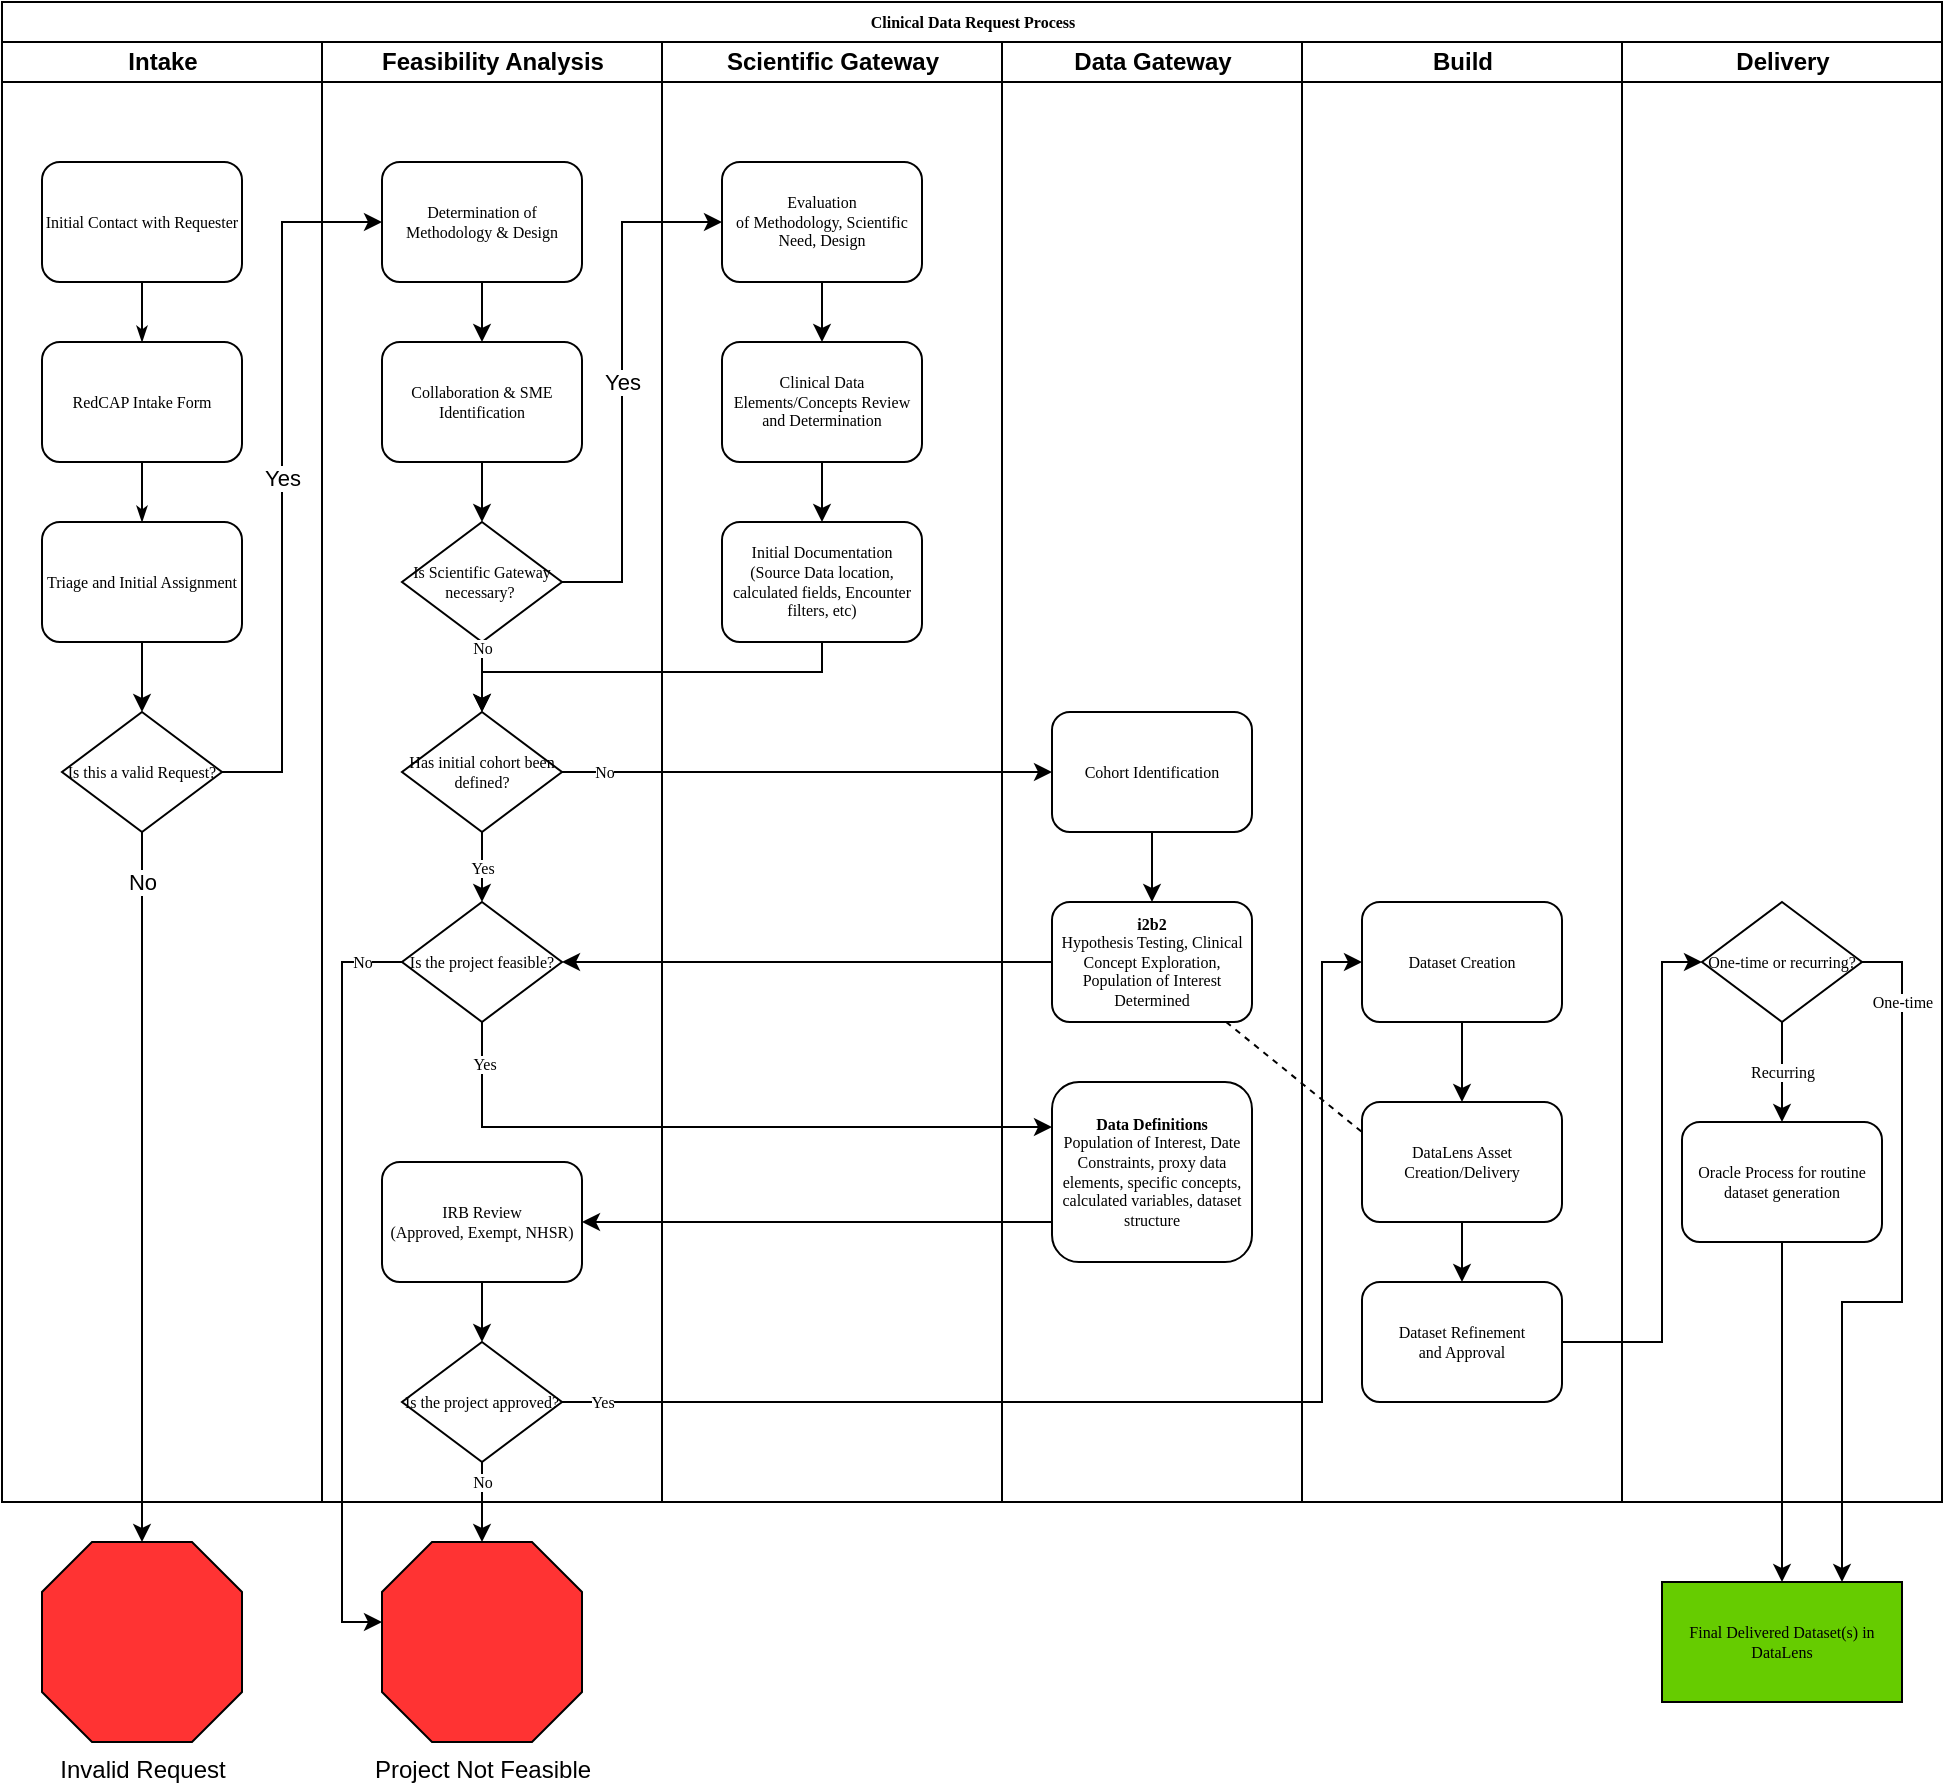 <mxfile version="20.2.2" type="github">
  <diagram name="Page-1" id="74e2e168-ea6b-b213-b513-2b3c1d86103e">
    <mxGraphModel dx="1178" dy="835" grid="1" gridSize="10" guides="1" tooltips="1" connect="1" arrows="1" fold="1" page="1" pageScale="1" pageWidth="1100" pageHeight="850" background="none" math="0" shadow="0">
      <root>
        <mxCell id="0" />
        <mxCell id="1" parent="0" />
        <mxCell id="77e6c97f196da883-1" value="Clinical Data Request Process" style="swimlane;html=1;childLayout=stackLayout;startSize=20;rounded=0;shadow=0;labelBackgroundColor=none;strokeWidth=1;fontFamily=Verdana;fontSize=8;align=center;" parent="1" vertex="1">
          <mxGeometry x="70" y="40" width="970" height="750" as="geometry" />
        </mxCell>
        <mxCell id="77e6c97f196da883-2" value="Intake" style="swimlane;html=1;startSize=20;" parent="77e6c97f196da883-1" vertex="1">
          <mxGeometry y="20" width="160" height="730" as="geometry" />
        </mxCell>
        <mxCell id="77e6c97f196da883-8" value="Initial Contact with Requester" style="rounded=1;whiteSpace=wrap;html=1;shadow=0;labelBackgroundColor=none;strokeWidth=1;fontFamily=Verdana;fontSize=8;align=center;" parent="77e6c97f196da883-2" vertex="1">
          <mxGeometry x="20" y="60" width="100" height="60" as="geometry" />
        </mxCell>
        <mxCell id="77e6c97f196da883-9" value="RedCAP Intake Form" style="rounded=1;whiteSpace=wrap;html=1;shadow=0;labelBackgroundColor=none;strokeWidth=1;fontFamily=Verdana;fontSize=8;align=center;" parent="77e6c97f196da883-2" vertex="1">
          <mxGeometry x="20" y="150" width="100" height="60" as="geometry" />
        </mxCell>
        <mxCell id="77e6c97f196da883-26" style="edgeStyle=orthogonalEdgeStyle;rounded=1;html=1;labelBackgroundColor=none;startArrow=none;startFill=0;startSize=5;endArrow=classicThin;endFill=1;endSize=5;jettySize=auto;orthogonalLoop=1;strokeWidth=1;fontFamily=Verdana;fontSize=8;exitX=0.5;exitY=1;exitDx=0;exitDy=0;entryX=0.5;entryY=0;entryDx=0;entryDy=0;" parent="77e6c97f196da883-2" source="77e6c97f196da883-8" target="77e6c97f196da883-9" edge="1">
          <mxGeometry relative="1" as="geometry">
            <mxPoint x="190" y="95" as="targetPoint" />
          </mxGeometry>
        </mxCell>
        <mxCell id="ICng1ieGqrjUcXiE3lIN-3" style="edgeStyle=orthogonalEdgeStyle;rounded=0;orthogonalLoop=1;jettySize=auto;html=1;exitX=0.5;exitY=1;exitDx=0;exitDy=0;entryX=0.5;entryY=0;entryDx=0;entryDy=0;" parent="77e6c97f196da883-2" source="77e6c97f196da883-12" target="77e6c97f196da883-13" edge="1">
          <mxGeometry relative="1" as="geometry" />
        </mxCell>
        <mxCell id="77e6c97f196da883-12" value="Triage and Initial Assignment" style="rounded=1;whiteSpace=wrap;html=1;shadow=0;labelBackgroundColor=none;strokeWidth=1;fontFamily=Verdana;fontSize=8;align=center;" parent="77e6c97f196da883-2" vertex="1">
          <mxGeometry x="20" y="240" width="100" height="60" as="geometry" />
        </mxCell>
        <mxCell id="77e6c97f196da883-28" style="edgeStyle=orthogonalEdgeStyle;rounded=1;html=1;labelBackgroundColor=none;startArrow=none;startFill=0;startSize=5;endArrow=classicThin;endFill=1;endSize=5;jettySize=auto;orthogonalLoop=1;strokeWidth=1;fontFamily=Verdana;fontSize=8" parent="77e6c97f196da883-2" source="77e6c97f196da883-9" target="77e6c97f196da883-12" edge="1">
          <mxGeometry relative="1" as="geometry" />
        </mxCell>
        <mxCell id="77e6c97f196da883-13" value="Is this a valid Request?" style="rhombus;whiteSpace=wrap;html=1;rounded=0;shadow=0;labelBackgroundColor=none;strokeWidth=1;fontFamily=Verdana;fontSize=8;align=center;" parent="77e6c97f196da883-2" vertex="1">
          <mxGeometry x="30" y="335" width="80" height="60" as="geometry" />
        </mxCell>
        <mxCell id="77e6c97f196da883-3" value="Feasibility Analysis" style="swimlane;html=1;startSize=20;" parent="77e6c97f196da883-1" vertex="1">
          <mxGeometry x="160" y="20" width="170" height="730" as="geometry" />
        </mxCell>
        <mxCell id="ICng1ieGqrjUcXiE3lIN-17" value="" style="edgeStyle=orthogonalEdgeStyle;rounded=0;orthogonalLoop=1;jettySize=auto;html=1;" parent="77e6c97f196da883-3" source="77e6c97f196da883-15" target="ICng1ieGqrjUcXiE3lIN-16" edge="1">
          <mxGeometry relative="1" as="geometry" />
        </mxCell>
        <mxCell id="77e6c97f196da883-15" value="Determination of Methodology &amp;amp; Design" style="rounded=1;whiteSpace=wrap;html=1;shadow=0;labelBackgroundColor=none;strokeWidth=1;fontFamily=Verdana;fontSize=8;align=center;" parent="77e6c97f196da883-3" vertex="1">
          <mxGeometry x="30" y="60" width="100" height="60" as="geometry" />
        </mxCell>
        <mxCell id="ICng1ieGqrjUcXiE3lIN-19" value="" style="edgeStyle=orthogonalEdgeStyle;rounded=0;orthogonalLoop=1;jettySize=auto;html=1;entryX=0.5;entryY=0;entryDx=0;entryDy=0;" parent="77e6c97f196da883-3" source="ICng1ieGqrjUcXiE3lIN-16" target="ICng1ieGqrjUcXiE3lIN-28" edge="1">
          <mxGeometry relative="1" as="geometry">
            <mxPoint x="80" y="240" as="targetPoint" />
          </mxGeometry>
        </mxCell>
        <mxCell id="ICng1ieGqrjUcXiE3lIN-16" value="Collaboration &amp;amp; SME Identification" style="rounded=1;whiteSpace=wrap;html=1;shadow=0;labelBackgroundColor=none;strokeWidth=1;fontFamily=Verdana;fontSize=8;align=center;" parent="77e6c97f196da883-3" vertex="1">
          <mxGeometry x="30" y="150" width="100" height="60" as="geometry" />
        </mxCell>
        <mxCell id="ICng1ieGqrjUcXiE3lIN-28" value="Is Scientific Gateway necessary?&amp;nbsp;" style="rhombus;whiteSpace=wrap;html=1;rounded=0;shadow=0;labelBackgroundColor=none;strokeWidth=1;fontFamily=Verdana;fontSize=8;align=center;" parent="77e6c97f196da883-3" vertex="1">
          <mxGeometry x="40" y="240" width="80" height="60" as="geometry" />
        </mxCell>
        <mxCell id="ICng1ieGqrjUcXiE3lIN-37" value="" style="endArrow=classic;html=1;rounded=0;fontFamily=Verdana;fontSize=8;exitX=0.5;exitY=1;exitDx=0;exitDy=0;entryX=0.5;entryY=0;entryDx=0;entryDy=0;" parent="77e6c97f196da883-3" source="ICng1ieGqrjUcXiE3lIN-28" target="ICng1ieGqrjUcXiE3lIN-41" edge="1">
          <mxGeometry relative="1" as="geometry">
            <mxPoint x="70" y="420" as="sourcePoint" />
            <mxPoint x="80" y="350" as="targetPoint" />
          </mxGeometry>
        </mxCell>
        <mxCell id="ICng1ieGqrjUcXiE3lIN-38" value="No" style="edgeLabel;resizable=0;html=1;align=center;verticalAlign=middle;fontFamily=Verdana;fontSize=8;" parent="ICng1ieGqrjUcXiE3lIN-37" connectable="0" vertex="1">
          <mxGeometry relative="1" as="geometry">
            <mxPoint y="-15" as="offset" />
          </mxGeometry>
        </mxCell>
        <mxCell id="ICng1ieGqrjUcXiE3lIN-41" value="Has initial cohort been defined?" style="rhombus;whiteSpace=wrap;html=1;rounded=0;shadow=0;labelBackgroundColor=none;strokeWidth=1;fontFamily=Verdana;fontSize=8;align=center;" parent="77e6c97f196da883-3" vertex="1">
          <mxGeometry x="40" y="335" width="80" height="60" as="geometry" />
        </mxCell>
        <mxCell id="ICng1ieGqrjUcXiE3lIN-47" value="Is the project feasible?" style="rhombus;whiteSpace=wrap;html=1;rounded=0;shadow=0;labelBackgroundColor=none;strokeWidth=1;fontFamily=Verdana;fontSize=8;align=center;" parent="77e6c97f196da883-3" vertex="1">
          <mxGeometry x="40" y="430" width="80" height="60" as="geometry" />
        </mxCell>
        <mxCell id="ICng1ieGqrjUcXiE3lIN-49" value="" style="endArrow=classic;html=1;rounded=0;fontFamily=Verdana;fontSize=8;exitX=0.5;exitY=1;exitDx=0;exitDy=0;" parent="77e6c97f196da883-3" source="ICng1ieGqrjUcXiE3lIN-41" target="ICng1ieGqrjUcXiE3lIN-47" edge="1">
          <mxGeometry relative="1" as="geometry">
            <mxPoint x="90" y="440" as="sourcePoint" />
            <mxPoint x="190" y="440" as="targetPoint" />
          </mxGeometry>
        </mxCell>
        <mxCell id="ICng1ieGqrjUcXiE3lIN-50" value="Yes" style="edgeLabel;resizable=0;html=1;align=center;verticalAlign=middle;fontFamily=Verdana;fontSize=8;" parent="ICng1ieGqrjUcXiE3lIN-49" connectable="0" vertex="1">
          <mxGeometry relative="1" as="geometry" />
        </mxCell>
        <mxCell id="ICng1ieGqrjUcXiE3lIN-59" value="Is the project approved?" style="rhombus;whiteSpace=wrap;html=1;rounded=0;shadow=0;labelBackgroundColor=none;strokeWidth=1;fontFamily=Verdana;fontSize=8;align=center;" parent="77e6c97f196da883-3" vertex="1">
          <mxGeometry x="40" y="650" width="80" height="60" as="geometry" />
        </mxCell>
        <mxCell id="ICng1ieGqrjUcXiE3lIN-62" value="" style="edgeStyle=orthogonalEdgeStyle;rounded=0;orthogonalLoop=1;jettySize=auto;html=1;fontFamily=Verdana;fontSize=8;" parent="77e6c97f196da883-3" source="ICng1ieGqrjUcXiE3lIN-60" target="ICng1ieGqrjUcXiE3lIN-59" edge="1">
          <mxGeometry relative="1" as="geometry" />
        </mxCell>
        <mxCell id="ICng1ieGqrjUcXiE3lIN-60" value="IRB Review&lt;br&gt;(Approved, Exempt, NHSR)" style="rounded=1;whiteSpace=wrap;html=1;shadow=0;labelBackgroundColor=none;strokeWidth=1;fontFamily=Verdana;fontSize=8;align=center;" parent="77e6c97f196da883-3" vertex="1">
          <mxGeometry x="30" y="560" width="100" height="60" as="geometry" />
        </mxCell>
        <mxCell id="77e6c97f196da883-4" value="Scientific Gateway" style="swimlane;html=1;startSize=20;" parent="77e6c97f196da883-1" vertex="1">
          <mxGeometry x="330" y="20" width="170" height="730" as="geometry" />
        </mxCell>
        <mxCell id="ICng1ieGqrjUcXiE3lIN-26" value="" style="edgeStyle=orthogonalEdgeStyle;rounded=0;orthogonalLoop=1;jettySize=auto;html=1;" parent="77e6c97f196da883-4" source="ICng1ieGqrjUcXiE3lIN-22" target="ICng1ieGqrjUcXiE3lIN-25" edge="1">
          <mxGeometry relative="1" as="geometry" />
        </mxCell>
        <mxCell id="ICng1ieGqrjUcXiE3lIN-22" value="Clinical Data Elements/Concepts Review and Determination" style="rounded=1;whiteSpace=wrap;html=1;shadow=0;labelBackgroundColor=none;strokeWidth=1;fontFamily=Verdana;fontSize=8;align=center;" parent="77e6c97f196da883-4" vertex="1">
          <mxGeometry x="30" y="150" width="100" height="60" as="geometry" />
        </mxCell>
        <mxCell id="ICng1ieGqrjUcXiE3lIN-25" value="Initial Documentation&lt;br&gt;(Source Data location, calculated fields, Encounter filters, etc)" style="rounded=1;whiteSpace=wrap;html=1;shadow=0;labelBackgroundColor=none;strokeWidth=1;fontFamily=Verdana;fontSize=8;align=center;" parent="77e6c97f196da883-4" vertex="1">
          <mxGeometry x="30" y="240" width="100" height="60" as="geometry" />
        </mxCell>
        <mxCell id="ICng1ieGqrjUcXiE3lIN-33" value="" style="edgeStyle=orthogonalEdgeStyle;rounded=0;orthogonalLoop=1;jettySize=auto;html=1;fontFamily=Verdana;fontSize=8;" parent="77e6c97f196da883-4" source="ICng1ieGqrjUcXiE3lIN-29" target="ICng1ieGqrjUcXiE3lIN-22" edge="1">
          <mxGeometry relative="1" as="geometry" />
        </mxCell>
        <mxCell id="ICng1ieGqrjUcXiE3lIN-29" value="&lt;p style=&quot;margin-top: 0pt; margin-bottom: 0pt; margin-left: 0in; direction: ltr; unicode-bidi: embed; word-break: normal;&quot;&gt;&lt;font style=&quot;font-size: 8px;&quot;&gt;Evaluation&lt;br&gt;of Methodology, Scientific Need, Design&lt;/font&gt;&lt;/p&gt;" style="rounded=1;whiteSpace=wrap;html=1;shadow=0;labelBackgroundColor=none;strokeWidth=1;fontFamily=Verdana;fontSize=8;align=center;" parent="77e6c97f196da883-4" vertex="1">
          <mxGeometry x="30" y="60" width="100" height="60" as="geometry" />
        </mxCell>
        <mxCell id="77e6c97f196da883-5" value="Data Gateway" style="swimlane;html=1;startSize=20;" parent="77e6c97f196da883-1" vertex="1">
          <mxGeometry x="500" y="20" width="150" height="730" as="geometry" />
        </mxCell>
        <mxCell id="ICng1ieGqrjUcXiE3lIN-46" value="" style="edgeStyle=orthogonalEdgeStyle;rounded=0;orthogonalLoop=1;jettySize=auto;html=1;fontFamily=Verdana;fontSize=8;" parent="77e6c97f196da883-5" source="ICng1ieGqrjUcXiE3lIN-39" target="ICng1ieGqrjUcXiE3lIN-45" edge="1">
          <mxGeometry relative="1" as="geometry" />
        </mxCell>
        <mxCell id="ICng1ieGqrjUcXiE3lIN-39" value="Cohort Identification" style="rounded=1;whiteSpace=wrap;html=1;shadow=0;labelBackgroundColor=none;strokeWidth=1;fontFamily=Verdana;fontSize=8;align=center;" parent="77e6c97f196da883-5" vertex="1">
          <mxGeometry x="25" y="335" width="100" height="60" as="geometry" />
        </mxCell>
        <mxCell id="ICng1ieGqrjUcXiE3lIN-45" value="&lt;b&gt;i2b2 &lt;/b&gt;&lt;br&gt;Hypothesis Testing, Clinical Concept Exploration, Population of Interest Determined" style="rounded=1;whiteSpace=wrap;html=1;shadow=0;labelBackgroundColor=none;strokeWidth=1;fontFamily=Verdana;fontSize=8;align=center;" parent="77e6c97f196da883-5" vertex="1">
          <mxGeometry x="25" y="430" width="100" height="60" as="geometry" />
        </mxCell>
        <mxCell id="ICng1ieGqrjUcXiE3lIN-55" value="&lt;b&gt;Data Definitions&lt;/b&gt;&lt;br&gt;Population of Interest, Date Constraints, proxy data elements, specific concepts, calculated variables, dataset structure" style="rounded=1;whiteSpace=wrap;html=1;shadow=0;labelBackgroundColor=none;strokeWidth=1;fontFamily=Verdana;fontSize=8;align=center;" parent="77e6c97f196da883-5" vertex="1">
          <mxGeometry x="25" y="520" width="100" height="90" as="geometry" />
        </mxCell>
        <mxCell id="77e6c97f196da883-6" value="Build" style="swimlane;html=1;startSize=20;" parent="77e6c97f196da883-1" vertex="1">
          <mxGeometry x="650" y="20" width="160" height="730" as="geometry" />
        </mxCell>
        <mxCell id="ICng1ieGqrjUcXiE3lIN-76" value="" style="edgeStyle=orthogonalEdgeStyle;rounded=0;orthogonalLoop=1;jettySize=auto;html=1;fontFamily=Verdana;fontSize=8;" parent="77e6c97f196da883-6" source="ICng1ieGqrjUcXiE3lIN-65" target="ICng1ieGqrjUcXiE3lIN-75" edge="1">
          <mxGeometry relative="1" as="geometry" />
        </mxCell>
        <mxCell id="ICng1ieGqrjUcXiE3lIN-65" value="DataLens Asset Creation/Delivery" style="rounded=1;whiteSpace=wrap;html=1;shadow=0;labelBackgroundColor=none;strokeWidth=1;fontFamily=Verdana;fontSize=8;align=center;" parent="77e6c97f196da883-6" vertex="1">
          <mxGeometry x="30" y="530" width="100" height="60" as="geometry" />
        </mxCell>
        <mxCell id="ICng1ieGqrjUcXiE3lIN-74" value="" style="edgeStyle=orthogonalEdgeStyle;rounded=0;orthogonalLoop=1;jettySize=auto;html=1;fontFamily=Verdana;fontSize=8;" parent="77e6c97f196da883-6" source="ICng1ieGqrjUcXiE3lIN-73" target="ICng1ieGqrjUcXiE3lIN-65" edge="1">
          <mxGeometry relative="1" as="geometry" />
        </mxCell>
        <mxCell id="ICng1ieGqrjUcXiE3lIN-73" value="Dataset Creation" style="rounded=1;whiteSpace=wrap;html=1;shadow=0;labelBackgroundColor=none;strokeWidth=1;fontFamily=Verdana;fontSize=8;align=center;" parent="77e6c97f196da883-6" vertex="1">
          <mxGeometry x="30" y="430" width="100" height="60" as="geometry" />
        </mxCell>
        <mxCell id="ICng1ieGqrjUcXiE3lIN-75" value="Dataset Refinement &lt;br&gt;and Approval" style="rounded=1;whiteSpace=wrap;html=1;shadow=0;labelBackgroundColor=none;strokeWidth=1;fontFamily=Verdana;fontSize=8;align=center;" parent="77e6c97f196da883-6" vertex="1">
          <mxGeometry x="30" y="620" width="100" height="60" as="geometry" />
        </mxCell>
        <mxCell id="77e6c97f196da883-7" value="Delivery" style="swimlane;html=1;startSize=20;" parent="77e6c97f196da883-1" vertex="1">
          <mxGeometry x="810" y="20" width="160" height="730" as="geometry" />
        </mxCell>
        <mxCell id="ICng1ieGqrjUcXiE3lIN-77" value="Oracle Process for routine dataset generation" style="rounded=1;whiteSpace=wrap;html=1;shadow=0;labelBackgroundColor=none;strokeWidth=1;fontFamily=Verdana;fontSize=8;align=center;" parent="77e6c97f196da883-7" vertex="1">
          <mxGeometry x="30" y="540" width="100" height="60" as="geometry" />
        </mxCell>
        <mxCell id="ICng1ieGqrjUcXiE3lIN-79" value="One-time or recurring?" style="rhombus;whiteSpace=wrap;html=1;rounded=0;shadow=0;labelBackgroundColor=none;strokeWidth=1;fontFamily=Verdana;fontSize=8;align=center;" parent="77e6c97f196da883-7" vertex="1">
          <mxGeometry x="40" y="430" width="80" height="60" as="geometry" />
        </mxCell>
        <mxCell id="ICng1ieGqrjUcXiE3lIN-81" value="" style="endArrow=classic;html=1;rounded=0;fontFamily=Verdana;fontSize=8;exitX=0.5;exitY=1;exitDx=0;exitDy=0;entryX=0.5;entryY=0;entryDx=0;entryDy=0;" parent="77e6c97f196da883-7" source="ICng1ieGqrjUcXiE3lIN-79" target="ICng1ieGqrjUcXiE3lIN-77" edge="1">
          <mxGeometry relative="1" as="geometry">
            <mxPoint x="-230" y="490" as="sourcePoint" />
            <mxPoint x="-130" y="490" as="targetPoint" />
          </mxGeometry>
        </mxCell>
        <mxCell id="ICng1ieGqrjUcXiE3lIN-82" value="Recurring" style="edgeLabel;resizable=0;html=1;align=center;verticalAlign=middle;fontFamily=Verdana;fontSize=8;fillColor=#FFFFFF;" parent="ICng1ieGqrjUcXiE3lIN-81" connectable="0" vertex="1">
          <mxGeometry relative="1" as="geometry" />
        </mxCell>
        <mxCell id="ICng1ieGqrjUcXiE3lIN-13" value="" style="endArrow=classic;html=1;rounded=0;exitX=1;exitY=0.5;exitDx=0;exitDy=0;entryX=0;entryY=0.5;entryDx=0;entryDy=0;edgeStyle=orthogonalEdgeStyle;" parent="77e6c97f196da883-1" source="77e6c97f196da883-13" target="77e6c97f196da883-15" edge="1">
          <mxGeometry relative="1" as="geometry">
            <mxPoint x="190" y="380" as="sourcePoint" />
            <mxPoint x="290" y="380" as="targetPoint" />
            <Array as="points">
              <mxPoint x="140" y="385" />
              <mxPoint x="140" y="110" />
            </Array>
          </mxGeometry>
        </mxCell>
        <mxCell id="ICng1ieGqrjUcXiE3lIN-14" value="Yes" style="edgeLabel;resizable=0;html=1;align=center;verticalAlign=middle;" parent="ICng1ieGqrjUcXiE3lIN-13" connectable="0" vertex="1">
          <mxGeometry relative="1" as="geometry" />
        </mxCell>
        <mxCell id="ICng1ieGqrjUcXiE3lIN-31" value="" style="endArrow=classic;html=1;rounded=0;exitX=1;exitY=0.5;exitDx=0;exitDy=0;entryX=0;entryY=0.5;entryDx=0;entryDy=0;edgeStyle=orthogonalEdgeStyle;" parent="77e6c97f196da883-1" source="ICng1ieGqrjUcXiE3lIN-28" target="ICng1ieGqrjUcXiE3lIN-29" edge="1">
          <mxGeometry relative="1" as="geometry">
            <mxPoint x="340" y="300" as="sourcePoint" />
            <mxPoint x="440" y="300" as="targetPoint" />
            <Array as="points">
              <mxPoint x="310" y="290" />
              <mxPoint x="310" y="110" />
            </Array>
          </mxGeometry>
        </mxCell>
        <mxCell id="ICng1ieGqrjUcXiE3lIN-32" value="Yes" style="edgeLabel;resizable=0;html=1;align=center;verticalAlign=middle;" parent="ICng1ieGqrjUcXiE3lIN-31" connectable="0" vertex="1">
          <mxGeometry relative="1" as="geometry" />
        </mxCell>
        <mxCell id="ICng1ieGqrjUcXiE3lIN-40" style="edgeStyle=orthogonalEdgeStyle;rounded=0;orthogonalLoop=1;jettySize=auto;html=1;exitX=0.5;exitY=1;exitDx=0;exitDy=0;entryX=0.5;entryY=0;entryDx=0;entryDy=0;fontFamily=Verdana;fontSize=8;" parent="77e6c97f196da883-1" source="ICng1ieGqrjUcXiE3lIN-25" target="ICng1ieGqrjUcXiE3lIN-41" edge="1">
          <mxGeometry relative="1" as="geometry">
            <Array as="points">
              <mxPoint x="410" y="335" />
              <mxPoint x="240" y="335" />
            </Array>
          </mxGeometry>
        </mxCell>
        <mxCell id="ICng1ieGqrjUcXiE3lIN-43" style="edgeStyle=orthogonalEdgeStyle;rounded=0;orthogonalLoop=1;jettySize=auto;html=1;exitX=1;exitY=0.5;exitDx=0;exitDy=0;fontFamily=Verdana;fontSize=8;entryX=0;entryY=0.5;entryDx=0;entryDy=0;" parent="77e6c97f196da883-1" source="ICng1ieGqrjUcXiE3lIN-41" target="ICng1ieGqrjUcXiE3lIN-39" edge="1">
          <mxGeometry relative="1" as="geometry">
            <Array as="points">
              <mxPoint x="510" y="385" />
              <mxPoint x="510" y="385" />
            </Array>
          </mxGeometry>
        </mxCell>
        <mxCell id="ICng1ieGqrjUcXiE3lIN-44" value="No" style="edgeLabel;html=1;align=center;verticalAlign=middle;resizable=0;points=[];fontSize=8;fontFamily=Verdana;" parent="ICng1ieGqrjUcXiE3lIN-43" vertex="1" connectable="0">
          <mxGeometry x="-0.41" y="-1" relative="1" as="geometry">
            <mxPoint x="-52" y="-1" as="offset" />
          </mxGeometry>
        </mxCell>
        <mxCell id="ICng1ieGqrjUcXiE3lIN-51" style="edgeStyle=orthogonalEdgeStyle;rounded=0;orthogonalLoop=1;jettySize=auto;html=1;exitX=0;exitY=0.5;exitDx=0;exitDy=0;entryX=1;entryY=0.5;entryDx=0;entryDy=0;fontFamily=Verdana;fontSize=8;" parent="77e6c97f196da883-1" source="ICng1ieGqrjUcXiE3lIN-45" target="ICng1ieGqrjUcXiE3lIN-47" edge="1">
          <mxGeometry relative="1" as="geometry" />
        </mxCell>
        <mxCell id="ICng1ieGqrjUcXiE3lIN-57" value="" style="endArrow=classic;html=1;rounded=0;fontFamily=Verdana;fontSize=8;exitX=0.5;exitY=1;exitDx=0;exitDy=0;entryX=0;entryY=0.25;entryDx=0;entryDy=0;edgeStyle=orthogonalEdgeStyle;" parent="77e6c97f196da883-1" source="ICng1ieGqrjUcXiE3lIN-47" target="ICng1ieGqrjUcXiE3lIN-55" edge="1">
          <mxGeometry relative="1" as="geometry">
            <mxPoint x="250" y="460" as="sourcePoint" />
            <mxPoint x="350" y="460" as="targetPoint" />
          </mxGeometry>
        </mxCell>
        <mxCell id="ICng1ieGqrjUcXiE3lIN-58" value="Yes" style="edgeLabel;resizable=0;html=1;align=center;verticalAlign=middle;fontFamily=Verdana;fontSize=8;" parent="ICng1ieGqrjUcXiE3lIN-57" connectable="0" vertex="1">
          <mxGeometry relative="1" as="geometry">
            <mxPoint x="-116" y="-32" as="offset" />
          </mxGeometry>
        </mxCell>
        <mxCell id="ICng1ieGqrjUcXiE3lIN-61" style="edgeStyle=orthogonalEdgeStyle;rounded=0;orthogonalLoop=1;jettySize=auto;html=1;exitX=0;exitY=0.75;exitDx=0;exitDy=0;entryX=1;entryY=0.5;entryDx=0;entryDy=0;fontFamily=Verdana;fontSize=8;" parent="77e6c97f196da883-1" source="ICng1ieGqrjUcXiE3lIN-55" target="ICng1ieGqrjUcXiE3lIN-60" edge="1">
          <mxGeometry relative="1" as="geometry">
            <Array as="points">
              <mxPoint x="525" y="610" />
            </Array>
          </mxGeometry>
        </mxCell>
        <mxCell id="ICng1ieGqrjUcXiE3lIN-69" value="" style="endArrow=classic;html=1;rounded=0;fontFamily=Verdana;fontSize=8;exitX=1;exitY=0.5;exitDx=0;exitDy=0;entryX=0;entryY=0.5;entryDx=0;entryDy=0;edgeStyle=orthogonalEdgeStyle;" parent="77e6c97f196da883-1" source="ICng1ieGqrjUcXiE3lIN-59" target="ICng1ieGqrjUcXiE3lIN-73" edge="1">
          <mxGeometry relative="1" as="geometry">
            <mxPoint x="370" y="690" as="sourcePoint" />
            <mxPoint x="470" y="690" as="targetPoint" />
            <Array as="points">
              <mxPoint x="660" y="700" />
              <mxPoint x="660" y="480" />
            </Array>
          </mxGeometry>
        </mxCell>
        <mxCell id="ICng1ieGqrjUcXiE3lIN-70" value="Yes" style="edgeLabel;resizable=0;html=1;align=center;verticalAlign=middle;fontFamily=Verdana;fontSize=8;" parent="ICng1ieGqrjUcXiE3lIN-69" connectable="0" vertex="1">
          <mxGeometry relative="1" as="geometry">
            <mxPoint x="-290" as="offset" />
          </mxGeometry>
        </mxCell>
        <mxCell id="ICng1ieGqrjUcXiE3lIN-72" value="" style="endArrow=none;dashed=1;html=1;rounded=0;fontFamily=Verdana;fontSize=8;entryX=0;entryY=0.25;entryDx=0;entryDy=0;" parent="77e6c97f196da883-1" source="ICng1ieGqrjUcXiE3lIN-45" target="ICng1ieGqrjUcXiE3lIN-65" edge="1">
          <mxGeometry width="50" height="50" relative="1" as="geometry">
            <mxPoint x="570" y="400" as="sourcePoint" />
            <mxPoint x="620" y="350" as="targetPoint" />
          </mxGeometry>
        </mxCell>
        <mxCell id="ICng1ieGqrjUcXiE3lIN-80" style="edgeStyle=orthogonalEdgeStyle;rounded=0;orthogonalLoop=1;jettySize=auto;html=1;exitX=1;exitY=0.5;exitDx=0;exitDy=0;entryX=0;entryY=0.5;entryDx=0;entryDy=0;fontFamily=Verdana;fontSize=8;" parent="77e6c97f196da883-1" source="ICng1ieGqrjUcXiE3lIN-75" target="ICng1ieGqrjUcXiE3lIN-79" edge="1">
          <mxGeometry relative="1" as="geometry">
            <Array as="points">
              <mxPoint x="830" y="670" />
              <mxPoint x="830" y="480" />
            </Array>
          </mxGeometry>
        </mxCell>
        <mxCell id="ICng1ieGqrjUcXiE3lIN-2" value="Invalid Request" style="verticalLabelPosition=bottom;verticalAlign=top;html=1;shape=mxgraph.basic.polygon;polyCoords=[[0.25,0],[0.75,0],[1,0.25],[1,0.75],[0.75,1],[0.25,1],[0,0.75],[0,0.25]];polyline=0;fillColor=#FF3333;" parent="1" vertex="1">
          <mxGeometry x="90" y="810" width="100" height="100" as="geometry" />
        </mxCell>
        <mxCell id="ICng1ieGqrjUcXiE3lIN-4" value="" style="endArrow=classic;html=1;rounded=0;exitX=0.5;exitY=1;exitDx=0;exitDy=0;entryX=0.5;entryY=0;entryDx=0;entryDy=0;entryPerimeter=0;" parent="1" source="77e6c97f196da883-13" target="ICng1ieGqrjUcXiE3lIN-2" edge="1">
          <mxGeometry relative="1" as="geometry">
            <mxPoint x="110" y="520" as="sourcePoint" />
            <mxPoint x="210" y="520" as="targetPoint" />
          </mxGeometry>
        </mxCell>
        <mxCell id="ICng1ieGqrjUcXiE3lIN-5" value="No" style="edgeLabel;resizable=0;html=1;align=center;verticalAlign=middle;" parent="ICng1ieGqrjUcXiE3lIN-4" connectable="0" vertex="1">
          <mxGeometry relative="1" as="geometry">
            <mxPoint y="-153" as="offset" />
          </mxGeometry>
        </mxCell>
        <mxCell id="ICng1ieGqrjUcXiE3lIN-53" value="" style="endArrow=classic;html=1;rounded=0;fontFamily=Verdana;fontSize=8;exitX=0;exitY=0.5;exitDx=0;exitDy=0;entryX=0;entryY=0.4;entryDx=0;entryDy=0;entryPerimeter=0;edgeStyle=orthogonalEdgeStyle;" parent="1" source="ICng1ieGqrjUcXiE3lIN-47" target="ICng1ieGqrjUcXiE3lIN-66" edge="1">
          <mxGeometry relative="1" as="geometry">
            <mxPoint x="320" y="610" as="sourcePoint" />
            <mxPoint x="420" y="610" as="targetPoint" />
            <Array as="points">
              <mxPoint x="240" y="520" />
              <mxPoint x="240" y="850" />
            </Array>
          </mxGeometry>
        </mxCell>
        <mxCell id="ICng1ieGqrjUcXiE3lIN-54" value="No" style="edgeLabel;resizable=0;html=1;align=center;verticalAlign=middle;fontFamily=Verdana;fontSize=8;" parent="ICng1ieGqrjUcXiE3lIN-53" connectable="0" vertex="1">
          <mxGeometry relative="1" as="geometry">
            <mxPoint x="10" y="-160" as="offset" />
          </mxGeometry>
        </mxCell>
        <mxCell id="ICng1ieGqrjUcXiE3lIN-66" value="Project Not Feasible" style="verticalLabelPosition=bottom;verticalAlign=top;html=1;shape=mxgraph.basic.polygon;polyCoords=[[0.25,0],[0.75,0],[1,0.25],[1,0.75],[0.75,1],[0.25,1],[0,0.75],[0,0.25]];polyline=0;fillColor=#FF3333;" parent="1" vertex="1">
          <mxGeometry x="260" y="810" width="100" height="100" as="geometry" />
        </mxCell>
        <mxCell id="ICng1ieGqrjUcXiE3lIN-67" value="" style="endArrow=classic;html=1;rounded=0;fontFamily=Verdana;fontSize=8;exitX=0.5;exitY=1;exitDx=0;exitDy=0;" parent="1" source="ICng1ieGqrjUcXiE3lIN-59" target="ICng1ieGqrjUcXiE3lIN-66" edge="1">
          <mxGeometry relative="1" as="geometry">
            <mxPoint x="310" y="650" as="sourcePoint" />
            <mxPoint x="410" y="650" as="targetPoint" />
          </mxGeometry>
        </mxCell>
        <mxCell id="ICng1ieGqrjUcXiE3lIN-68" value="No" style="edgeLabel;resizable=0;html=1;align=center;verticalAlign=middle;fontFamily=Verdana;fontSize=8;" parent="ICng1ieGqrjUcXiE3lIN-67" connectable="0" vertex="1">
          <mxGeometry relative="1" as="geometry">
            <mxPoint y="-10" as="offset" />
          </mxGeometry>
        </mxCell>
        <mxCell id="ICng1ieGqrjUcXiE3lIN-78" value="Final Delivered Dataset(s) in DataLens" style="rounded=0;whiteSpace=wrap;html=1;fontFamily=Verdana;fontSize=8;fillColor=#66CC00;" parent="1" vertex="1">
          <mxGeometry x="900" y="830" width="120" height="60" as="geometry" />
        </mxCell>
        <mxCell id="ICng1ieGqrjUcXiE3lIN-83" style="edgeStyle=orthogonalEdgeStyle;rounded=0;orthogonalLoop=1;jettySize=auto;html=1;exitX=0.5;exitY=1;exitDx=0;exitDy=0;entryX=0.5;entryY=0;entryDx=0;entryDy=0;fontFamily=Verdana;fontSize=8;" parent="1" source="ICng1ieGqrjUcXiE3lIN-77" target="ICng1ieGqrjUcXiE3lIN-78" edge="1">
          <mxGeometry relative="1" as="geometry" />
        </mxCell>
        <mxCell id="ICng1ieGqrjUcXiE3lIN-84" value="" style="endArrow=classic;html=1;rounded=0;fontFamily=Verdana;fontSize=8;exitX=1;exitY=0.5;exitDx=0;exitDy=0;entryX=0.75;entryY=0;entryDx=0;entryDy=0;edgeStyle=orthogonalEdgeStyle;" parent="1" source="ICng1ieGqrjUcXiE3lIN-79" target="ICng1ieGqrjUcXiE3lIN-78" edge="1">
          <mxGeometry relative="1" as="geometry">
            <mxPoint x="650" y="550" as="sourcePoint" />
            <mxPoint x="750" y="550" as="targetPoint" />
            <Array as="points">
              <mxPoint x="1020" y="520" />
              <mxPoint x="1020" y="690" />
              <mxPoint x="990" y="690" />
            </Array>
          </mxGeometry>
        </mxCell>
        <mxCell id="ICng1ieGqrjUcXiE3lIN-85" value="One-time" style="edgeLabel;resizable=0;html=1;align=center;verticalAlign=middle;fontFamily=Verdana;fontSize=8;fillColor=#FFFFFF;" parent="ICng1ieGqrjUcXiE3lIN-84" connectable="0" vertex="1">
          <mxGeometry relative="1" as="geometry">
            <mxPoint y="-140" as="offset" />
          </mxGeometry>
        </mxCell>
      </root>
    </mxGraphModel>
  </diagram>
</mxfile>
